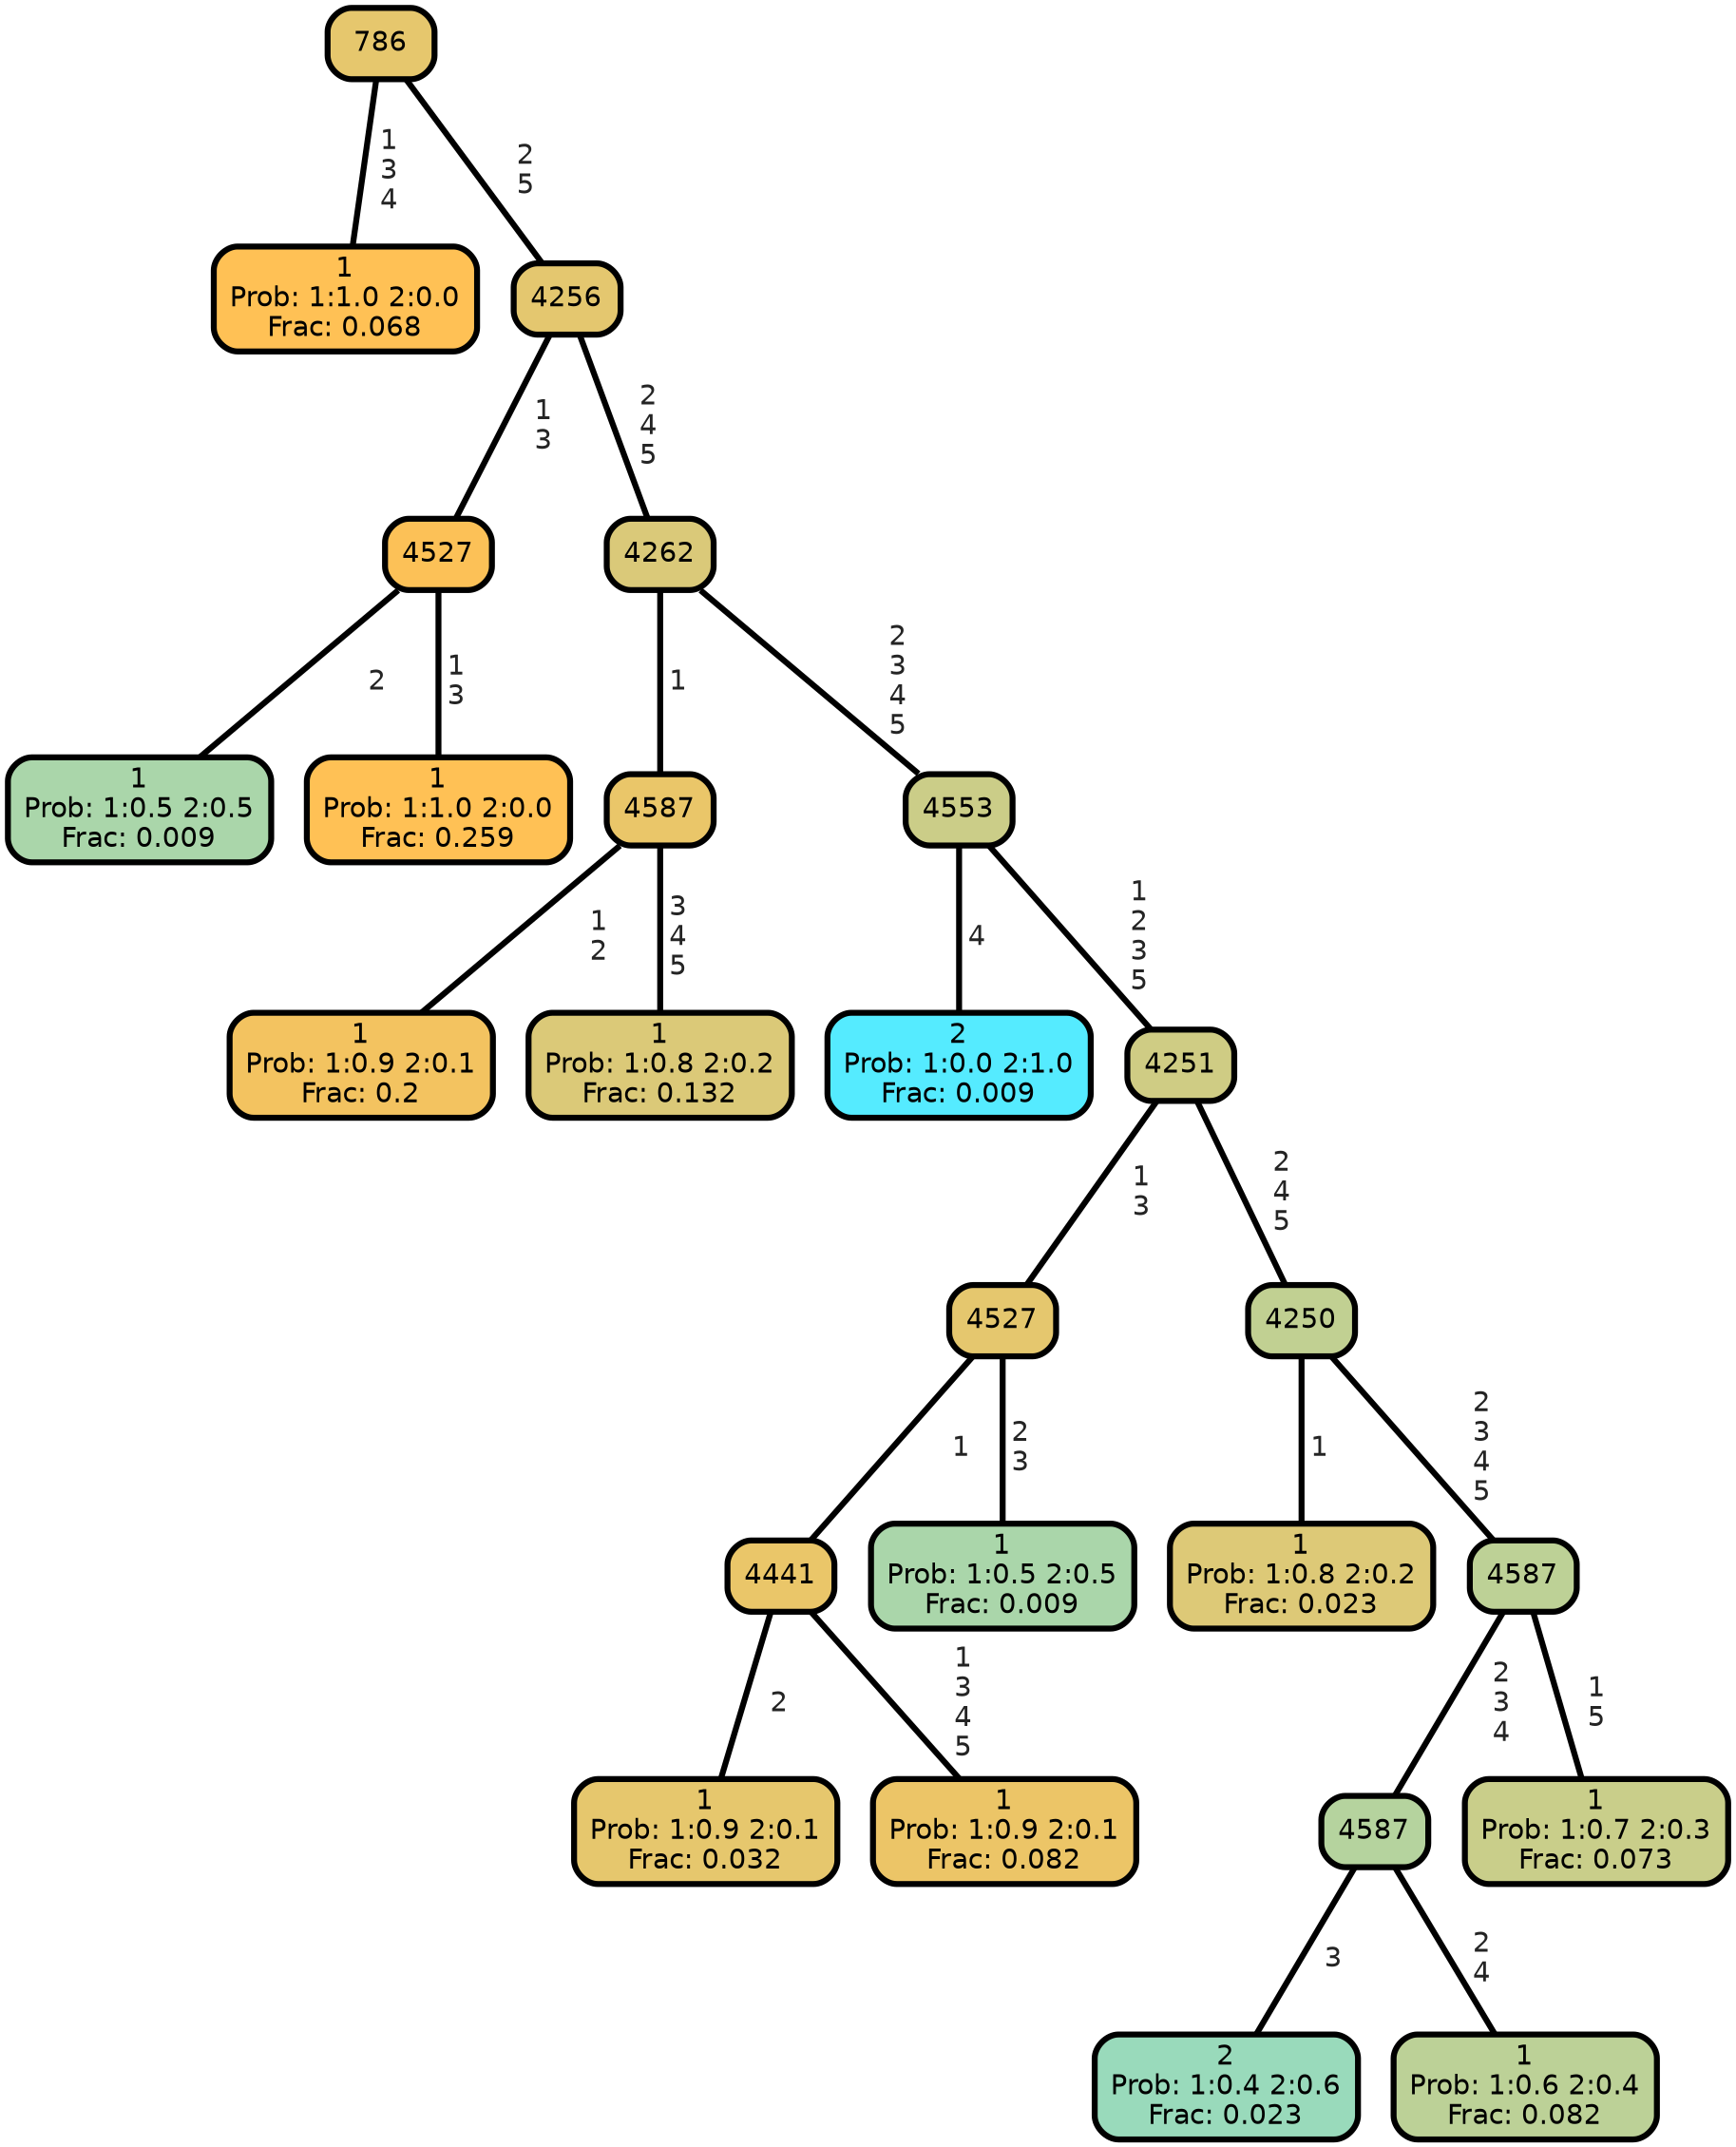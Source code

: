 graph Tree {
node [shape=box, style="filled, rounded",color="black",penwidth="3",fontcolor="black",                 fontname=helvetica] ;
graph [ranksep="0 equally", splines=straight,                 bgcolor=transparent, dpi=200] ;
edge [fontname=helvetica, fontweight=bold,fontcolor=grey14,color=black] ;
0 [label="1
Prob: 1:1.0 2:0.0
Frac: 0.068", fillcolor="#ffc155"] ;
1 [label="786", fillcolor="#e6c76d"] ;
2 [label="1
Prob: 1:0.5 2:0.5
Frac: 0.009", fillcolor="#aad6aa"] ;
3 [label="4527", fillcolor="#fcc157"] ;
4 [label="1
Prob: 1:1.0 2:0.0
Frac: 0.259", fillcolor="#ffc155"] ;
5 [label="4256", fillcolor="#e4c76f"] ;
6 [label="1
Prob: 1:0.9 2:0.1
Frac: 0.2", fillcolor="#f3c360"] ;
7 [label="4587", fillcolor="#eac669"] ;
8 [label="1
Prob: 1:0.8 2:0.2
Frac: 0.132", fillcolor="#dbc978"] ;
9 [label="4262", fillcolor="#dac979"] ;
10 [label="2
Prob: 1:0.0 2:1.0
Frac: 0.009", fillcolor="#55ebff"] ;
11 [label="4553", fillcolor="#cbcd88"] ;
12 [label="1
Prob: 1:0.9 2:0.1
Frac: 0.032", fillcolor="#e6c76d"] ;
13 [label="4441", fillcolor="#eac669"] ;
14 [label="1
Prob: 1:0.9 2:0.1
Frac: 0.082", fillcolor="#ecc567"] ;
15 [label="4527", fillcolor="#e5c76e"] ;
16 [label="1
Prob: 1:0.5 2:0.5
Frac: 0.009", fillcolor="#aad6aa"] ;
17 [label="4251", fillcolor="#cfcc84"] ;
18 [label="1
Prob: 1:0.8 2:0.2
Frac: 0.023", fillcolor="#ddc977"] ;
19 [label="4250", fillcolor="#c1d092"] ;
20 [label="2
Prob: 1:0.4 2:0.6
Frac: 0.023", fillcolor="#99dabb"] ;
21 [label="4587", fillcolor="#b5d39e"] ;
22 [label="1
Prob: 1:0.6 2:0.4
Frac: 0.082", fillcolor="#bcd197"] ;
23 [label="4587", fillcolor="#bdd196"] ;
24 [label="1
Prob: 1:0.7 2:0.3
Frac: 0.073", fillcolor="#c9ce8a"] ;
1 -- 0 [label=" 1\n 3\n 4",penwidth=3] ;
1 -- 5 [label=" 2\n 5",penwidth=3] ;
3 -- 2 [label=" 2",penwidth=3] ;
3 -- 4 [label=" 1\n 3",penwidth=3] ;
5 -- 3 [label=" 1\n 3",penwidth=3] ;
5 -- 9 [label=" 2\n 4\n 5",penwidth=3] ;
7 -- 6 [label=" 1\n 2",penwidth=3] ;
7 -- 8 [label=" 3\n 4\n 5",penwidth=3] ;
9 -- 7 [label=" 1",penwidth=3] ;
9 -- 11 [label=" 2\n 3\n 4\n 5",penwidth=3] ;
11 -- 10 [label=" 4",penwidth=3] ;
11 -- 17 [label=" 1\n 2\n 3\n 5",penwidth=3] ;
13 -- 12 [label=" 2",penwidth=3] ;
13 -- 14 [label=" 1\n 3\n 4\n 5",penwidth=3] ;
15 -- 13 [label=" 1",penwidth=3] ;
15 -- 16 [label=" 2\n 3",penwidth=3] ;
17 -- 15 [label=" 1\n 3",penwidth=3] ;
17 -- 19 [label=" 2\n 4\n 5",penwidth=3] ;
19 -- 18 [label=" 1",penwidth=3] ;
19 -- 23 [label=" 2\n 3\n 4\n 5",penwidth=3] ;
21 -- 20 [label=" 3",penwidth=3] ;
21 -- 22 [label=" 2\n 4",penwidth=3] ;
23 -- 21 [label=" 2\n 3\n 4",penwidth=3] ;
23 -- 24 [label=" 1\n 5",penwidth=3] ;
{rank = same;}}